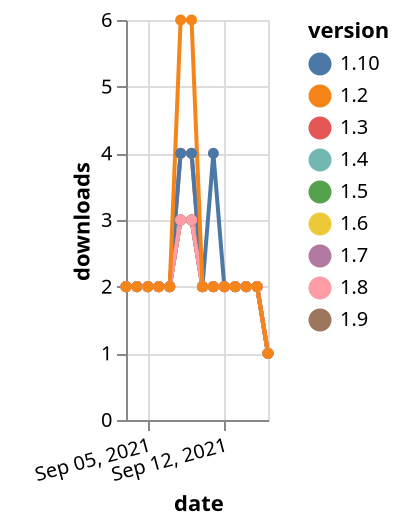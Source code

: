 {"$schema": "https://vega.github.io/schema/vega-lite/v5.json", "description": "A simple bar chart with embedded data.", "data": {"values": [{"date": "2021-09-03", "total": 2988, "delta": 2, "version": "1.6"}, {"date": "2021-09-04", "total": 2990, "delta": 2, "version": "1.6"}, {"date": "2021-09-05", "total": 2992, "delta": 2, "version": "1.6"}, {"date": "2021-09-06", "total": 2994, "delta": 2, "version": "1.6"}, {"date": "2021-09-07", "total": 2996, "delta": 2, "version": "1.6"}, {"date": "2021-09-08", "total": 3000, "delta": 4, "version": "1.6"}, {"date": "2021-09-09", "total": 3004, "delta": 4, "version": "1.6"}, {"date": "2021-09-10", "total": 3006, "delta": 2, "version": "1.6"}, {"date": "2021-09-11", "total": 3008, "delta": 2, "version": "1.6"}, {"date": "2021-09-12", "total": 3010, "delta": 2, "version": "1.6"}, {"date": "2021-09-13", "total": 3012, "delta": 2, "version": "1.6"}, {"date": "2021-09-14", "total": 3014, "delta": 2, "version": "1.6"}, {"date": "2021-09-15", "total": 3016, "delta": 2, "version": "1.6"}, {"date": "2021-09-16", "total": 3017, "delta": 1, "version": "1.6"}, {"date": "2021-09-03", "total": 3009, "delta": 2, "version": "1.7"}, {"date": "2021-09-04", "total": 3011, "delta": 2, "version": "1.7"}, {"date": "2021-09-05", "total": 3013, "delta": 2, "version": "1.7"}, {"date": "2021-09-06", "total": 3015, "delta": 2, "version": "1.7"}, {"date": "2021-09-07", "total": 3017, "delta": 2, "version": "1.7"}, {"date": "2021-09-08", "total": 3021, "delta": 4, "version": "1.7"}, {"date": "2021-09-09", "total": 3025, "delta": 4, "version": "1.7"}, {"date": "2021-09-10", "total": 3027, "delta": 2, "version": "1.7"}, {"date": "2021-09-11", "total": 3029, "delta": 2, "version": "1.7"}, {"date": "2021-09-12", "total": 3031, "delta": 2, "version": "1.7"}, {"date": "2021-09-13", "total": 3033, "delta": 2, "version": "1.7"}, {"date": "2021-09-14", "total": 3035, "delta": 2, "version": "1.7"}, {"date": "2021-09-15", "total": 3037, "delta": 2, "version": "1.7"}, {"date": "2021-09-16", "total": 3038, "delta": 1, "version": "1.7"}, {"date": "2021-09-03", "total": 2940, "delta": 2, "version": "1.9"}, {"date": "2021-09-04", "total": 2942, "delta": 2, "version": "1.9"}, {"date": "2021-09-05", "total": 2944, "delta": 2, "version": "1.9"}, {"date": "2021-09-06", "total": 2946, "delta": 2, "version": "1.9"}, {"date": "2021-09-07", "total": 2948, "delta": 2, "version": "1.9"}, {"date": "2021-09-08", "total": 2951, "delta": 3, "version": "1.9"}, {"date": "2021-09-09", "total": 2954, "delta": 3, "version": "1.9"}, {"date": "2021-09-10", "total": 2956, "delta": 2, "version": "1.9"}, {"date": "2021-09-11", "total": 2958, "delta": 2, "version": "1.9"}, {"date": "2021-09-12", "total": 2960, "delta": 2, "version": "1.9"}, {"date": "2021-09-13", "total": 2962, "delta": 2, "version": "1.9"}, {"date": "2021-09-14", "total": 2964, "delta": 2, "version": "1.9"}, {"date": "2021-09-15", "total": 2966, "delta": 2, "version": "1.9"}, {"date": "2021-09-16", "total": 2967, "delta": 1, "version": "1.9"}, {"date": "2021-09-03", "total": 2556, "delta": 2, "version": "1.5"}, {"date": "2021-09-04", "total": 2558, "delta": 2, "version": "1.5"}, {"date": "2021-09-05", "total": 2560, "delta": 2, "version": "1.5"}, {"date": "2021-09-06", "total": 2562, "delta": 2, "version": "1.5"}, {"date": "2021-09-07", "total": 2564, "delta": 2, "version": "1.5"}, {"date": "2021-09-08", "total": 2567, "delta": 3, "version": "1.5"}, {"date": "2021-09-09", "total": 2570, "delta": 3, "version": "1.5"}, {"date": "2021-09-10", "total": 2572, "delta": 2, "version": "1.5"}, {"date": "2021-09-11", "total": 2574, "delta": 2, "version": "1.5"}, {"date": "2021-09-12", "total": 2576, "delta": 2, "version": "1.5"}, {"date": "2021-09-13", "total": 2578, "delta": 2, "version": "1.5"}, {"date": "2021-09-14", "total": 2580, "delta": 2, "version": "1.5"}, {"date": "2021-09-15", "total": 2582, "delta": 2, "version": "1.5"}, {"date": "2021-09-16", "total": 2583, "delta": 1, "version": "1.5"}, {"date": "2021-09-03", "total": 2555, "delta": 2, "version": "1.4"}, {"date": "2021-09-04", "total": 2557, "delta": 2, "version": "1.4"}, {"date": "2021-09-05", "total": 2559, "delta": 2, "version": "1.4"}, {"date": "2021-09-06", "total": 2561, "delta": 2, "version": "1.4"}, {"date": "2021-09-07", "total": 2563, "delta": 2, "version": "1.4"}, {"date": "2021-09-08", "total": 2566, "delta": 3, "version": "1.4"}, {"date": "2021-09-09", "total": 2569, "delta": 3, "version": "1.4"}, {"date": "2021-09-10", "total": 2571, "delta": 2, "version": "1.4"}, {"date": "2021-09-11", "total": 2573, "delta": 2, "version": "1.4"}, {"date": "2021-09-12", "total": 2575, "delta": 2, "version": "1.4"}, {"date": "2021-09-13", "total": 2577, "delta": 2, "version": "1.4"}, {"date": "2021-09-14", "total": 2579, "delta": 2, "version": "1.4"}, {"date": "2021-09-15", "total": 2581, "delta": 2, "version": "1.4"}, {"date": "2021-09-16", "total": 2582, "delta": 1, "version": "1.4"}, {"date": "2021-09-03", "total": 2530, "delta": 2, "version": "1.10"}, {"date": "2021-09-04", "total": 2532, "delta": 2, "version": "1.10"}, {"date": "2021-09-05", "total": 2534, "delta": 2, "version": "1.10"}, {"date": "2021-09-06", "total": 2536, "delta": 2, "version": "1.10"}, {"date": "2021-09-07", "total": 2538, "delta": 2, "version": "1.10"}, {"date": "2021-09-08", "total": 2542, "delta": 4, "version": "1.10"}, {"date": "2021-09-09", "total": 2546, "delta": 4, "version": "1.10"}, {"date": "2021-09-10", "total": 2548, "delta": 2, "version": "1.10"}, {"date": "2021-09-11", "total": 2552, "delta": 4, "version": "1.10"}, {"date": "2021-09-12", "total": 2554, "delta": 2, "version": "1.10"}, {"date": "2021-09-13", "total": 2556, "delta": 2, "version": "1.10"}, {"date": "2021-09-14", "total": 2558, "delta": 2, "version": "1.10"}, {"date": "2021-09-15", "total": 2560, "delta": 2, "version": "1.10"}, {"date": "2021-09-16", "total": 2561, "delta": 1, "version": "1.10"}, {"date": "2021-09-03", "total": 2553, "delta": 2, "version": "1.3"}, {"date": "2021-09-04", "total": 2555, "delta": 2, "version": "1.3"}, {"date": "2021-09-05", "total": 2557, "delta": 2, "version": "1.3"}, {"date": "2021-09-06", "total": 2559, "delta": 2, "version": "1.3"}, {"date": "2021-09-07", "total": 2561, "delta": 2, "version": "1.3"}, {"date": "2021-09-08", "total": 2564, "delta": 3, "version": "1.3"}, {"date": "2021-09-09", "total": 2567, "delta": 3, "version": "1.3"}, {"date": "2021-09-10", "total": 2569, "delta": 2, "version": "1.3"}, {"date": "2021-09-11", "total": 2571, "delta": 2, "version": "1.3"}, {"date": "2021-09-12", "total": 2573, "delta": 2, "version": "1.3"}, {"date": "2021-09-13", "total": 2575, "delta": 2, "version": "1.3"}, {"date": "2021-09-14", "total": 2577, "delta": 2, "version": "1.3"}, {"date": "2021-09-15", "total": 2579, "delta": 2, "version": "1.3"}, {"date": "2021-09-16", "total": 2580, "delta": 1, "version": "1.3"}, {"date": "2021-09-03", "total": 2560, "delta": 2, "version": "1.8"}, {"date": "2021-09-04", "total": 2562, "delta": 2, "version": "1.8"}, {"date": "2021-09-05", "total": 2564, "delta": 2, "version": "1.8"}, {"date": "2021-09-06", "total": 2566, "delta": 2, "version": "1.8"}, {"date": "2021-09-07", "total": 2568, "delta": 2, "version": "1.8"}, {"date": "2021-09-08", "total": 2571, "delta": 3, "version": "1.8"}, {"date": "2021-09-09", "total": 2574, "delta": 3, "version": "1.8"}, {"date": "2021-09-10", "total": 2576, "delta": 2, "version": "1.8"}, {"date": "2021-09-11", "total": 2578, "delta": 2, "version": "1.8"}, {"date": "2021-09-12", "total": 2580, "delta": 2, "version": "1.8"}, {"date": "2021-09-13", "total": 2582, "delta": 2, "version": "1.8"}, {"date": "2021-09-14", "total": 2584, "delta": 2, "version": "1.8"}, {"date": "2021-09-15", "total": 2586, "delta": 2, "version": "1.8"}, {"date": "2021-09-16", "total": 2587, "delta": 1, "version": "1.8"}, {"date": "2021-09-03", "total": 3906, "delta": 2, "version": "1.2"}, {"date": "2021-09-04", "total": 3908, "delta": 2, "version": "1.2"}, {"date": "2021-09-05", "total": 3910, "delta": 2, "version": "1.2"}, {"date": "2021-09-06", "total": 3912, "delta": 2, "version": "1.2"}, {"date": "2021-09-07", "total": 3914, "delta": 2, "version": "1.2"}, {"date": "2021-09-08", "total": 3920, "delta": 6, "version": "1.2"}, {"date": "2021-09-09", "total": 3926, "delta": 6, "version": "1.2"}, {"date": "2021-09-10", "total": 3928, "delta": 2, "version": "1.2"}, {"date": "2021-09-11", "total": 3930, "delta": 2, "version": "1.2"}, {"date": "2021-09-12", "total": 3932, "delta": 2, "version": "1.2"}, {"date": "2021-09-13", "total": 3934, "delta": 2, "version": "1.2"}, {"date": "2021-09-14", "total": 3936, "delta": 2, "version": "1.2"}, {"date": "2021-09-15", "total": 3938, "delta": 2, "version": "1.2"}, {"date": "2021-09-16", "total": 3939, "delta": 1, "version": "1.2"}]}, "width": "container", "mark": {"type": "line", "point": {"filled": true}}, "encoding": {"x": {"field": "date", "type": "temporal", "timeUnit": "yearmonthdate", "title": "date", "axis": {"labelAngle": -15}}, "y": {"field": "delta", "type": "quantitative", "title": "downloads"}, "color": {"field": "version", "type": "nominal"}, "tooltip": {"field": "delta"}}}